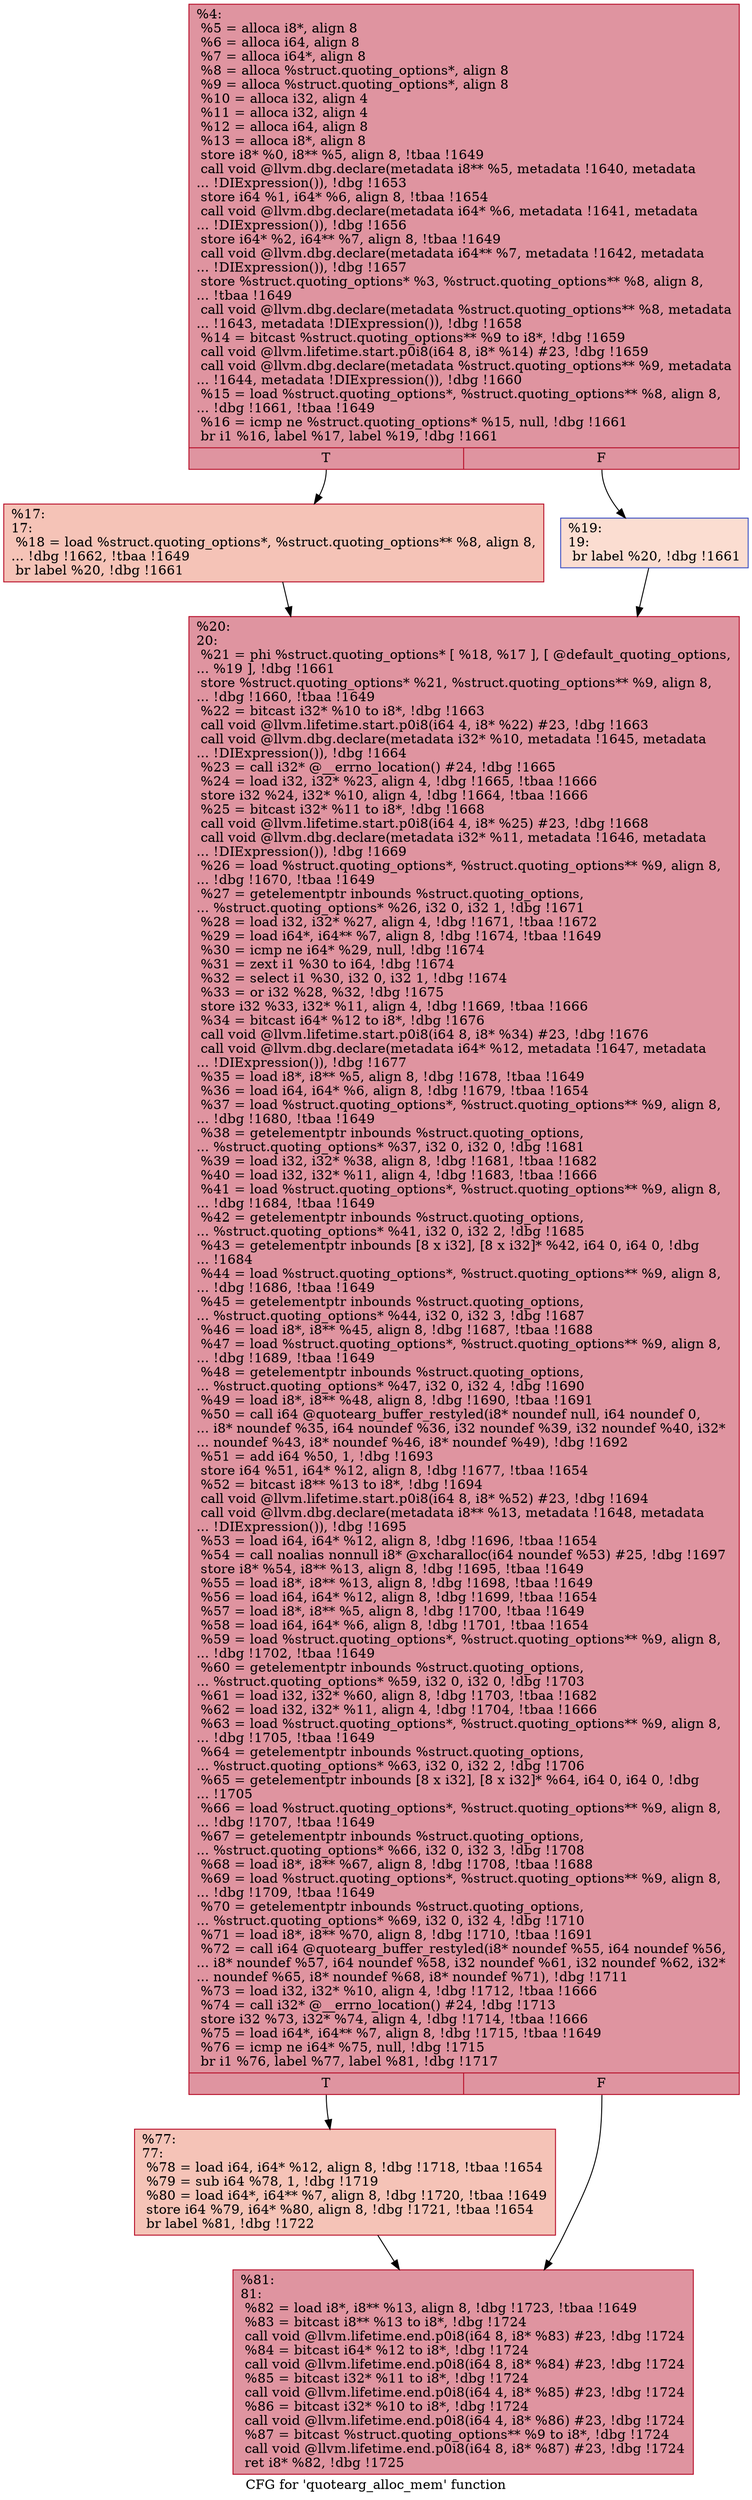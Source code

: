 digraph "CFG for 'quotearg_alloc_mem' function" {
	label="CFG for 'quotearg_alloc_mem' function";

	Node0x17e8510 [shape=record,color="#b70d28ff", style=filled, fillcolor="#b70d2870",label="{%4:\l  %5 = alloca i8*, align 8\l  %6 = alloca i64, align 8\l  %7 = alloca i64*, align 8\l  %8 = alloca %struct.quoting_options*, align 8\l  %9 = alloca %struct.quoting_options*, align 8\l  %10 = alloca i32, align 4\l  %11 = alloca i32, align 4\l  %12 = alloca i64, align 8\l  %13 = alloca i8*, align 8\l  store i8* %0, i8** %5, align 8, !tbaa !1649\l  call void @llvm.dbg.declare(metadata i8** %5, metadata !1640, metadata\l... !DIExpression()), !dbg !1653\l  store i64 %1, i64* %6, align 8, !tbaa !1654\l  call void @llvm.dbg.declare(metadata i64* %6, metadata !1641, metadata\l... !DIExpression()), !dbg !1656\l  store i64* %2, i64** %7, align 8, !tbaa !1649\l  call void @llvm.dbg.declare(metadata i64** %7, metadata !1642, metadata\l... !DIExpression()), !dbg !1657\l  store %struct.quoting_options* %3, %struct.quoting_options** %8, align 8,\l... !tbaa !1649\l  call void @llvm.dbg.declare(metadata %struct.quoting_options** %8, metadata\l... !1643, metadata !DIExpression()), !dbg !1658\l  %14 = bitcast %struct.quoting_options** %9 to i8*, !dbg !1659\l  call void @llvm.lifetime.start.p0i8(i64 8, i8* %14) #23, !dbg !1659\l  call void @llvm.dbg.declare(metadata %struct.quoting_options** %9, metadata\l... !1644, metadata !DIExpression()), !dbg !1660\l  %15 = load %struct.quoting_options*, %struct.quoting_options** %8, align 8,\l... !dbg !1661, !tbaa !1649\l  %16 = icmp ne %struct.quoting_options* %15, null, !dbg !1661\l  br i1 %16, label %17, label %19, !dbg !1661\l|{<s0>T|<s1>F}}"];
	Node0x17e8510:s0 -> Node0x181a2c0;
	Node0x17e8510:s1 -> Node0x181a310;
	Node0x181a2c0 [shape=record,color="#b70d28ff", style=filled, fillcolor="#e8765c70",label="{%17:\l17:                                               \l  %18 = load %struct.quoting_options*, %struct.quoting_options** %8, align 8,\l... !dbg !1662, !tbaa !1649\l  br label %20, !dbg !1661\l}"];
	Node0x181a2c0 -> Node0x181a360;
	Node0x181a310 [shape=record,color="#3d50c3ff", style=filled, fillcolor="#f7b39670",label="{%19:\l19:                                               \l  br label %20, !dbg !1661\l}"];
	Node0x181a310 -> Node0x181a360;
	Node0x181a360 [shape=record,color="#b70d28ff", style=filled, fillcolor="#b70d2870",label="{%20:\l20:                                               \l  %21 = phi %struct.quoting_options* [ %18, %17 ], [ @default_quoting_options,\l... %19 ], !dbg !1661\l  store %struct.quoting_options* %21, %struct.quoting_options** %9, align 8,\l... !dbg !1660, !tbaa !1649\l  %22 = bitcast i32* %10 to i8*, !dbg !1663\l  call void @llvm.lifetime.start.p0i8(i64 4, i8* %22) #23, !dbg !1663\l  call void @llvm.dbg.declare(metadata i32* %10, metadata !1645, metadata\l... !DIExpression()), !dbg !1664\l  %23 = call i32* @__errno_location() #24, !dbg !1665\l  %24 = load i32, i32* %23, align 4, !dbg !1665, !tbaa !1666\l  store i32 %24, i32* %10, align 4, !dbg !1664, !tbaa !1666\l  %25 = bitcast i32* %11 to i8*, !dbg !1668\l  call void @llvm.lifetime.start.p0i8(i64 4, i8* %25) #23, !dbg !1668\l  call void @llvm.dbg.declare(metadata i32* %11, metadata !1646, metadata\l... !DIExpression()), !dbg !1669\l  %26 = load %struct.quoting_options*, %struct.quoting_options** %9, align 8,\l... !dbg !1670, !tbaa !1649\l  %27 = getelementptr inbounds %struct.quoting_options,\l... %struct.quoting_options* %26, i32 0, i32 1, !dbg !1671\l  %28 = load i32, i32* %27, align 4, !dbg !1671, !tbaa !1672\l  %29 = load i64*, i64** %7, align 8, !dbg !1674, !tbaa !1649\l  %30 = icmp ne i64* %29, null, !dbg !1674\l  %31 = zext i1 %30 to i64, !dbg !1674\l  %32 = select i1 %30, i32 0, i32 1, !dbg !1674\l  %33 = or i32 %28, %32, !dbg !1675\l  store i32 %33, i32* %11, align 4, !dbg !1669, !tbaa !1666\l  %34 = bitcast i64* %12 to i8*, !dbg !1676\l  call void @llvm.lifetime.start.p0i8(i64 8, i8* %34) #23, !dbg !1676\l  call void @llvm.dbg.declare(metadata i64* %12, metadata !1647, metadata\l... !DIExpression()), !dbg !1677\l  %35 = load i8*, i8** %5, align 8, !dbg !1678, !tbaa !1649\l  %36 = load i64, i64* %6, align 8, !dbg !1679, !tbaa !1654\l  %37 = load %struct.quoting_options*, %struct.quoting_options** %9, align 8,\l... !dbg !1680, !tbaa !1649\l  %38 = getelementptr inbounds %struct.quoting_options,\l... %struct.quoting_options* %37, i32 0, i32 0, !dbg !1681\l  %39 = load i32, i32* %38, align 8, !dbg !1681, !tbaa !1682\l  %40 = load i32, i32* %11, align 4, !dbg !1683, !tbaa !1666\l  %41 = load %struct.quoting_options*, %struct.quoting_options** %9, align 8,\l... !dbg !1684, !tbaa !1649\l  %42 = getelementptr inbounds %struct.quoting_options,\l... %struct.quoting_options* %41, i32 0, i32 2, !dbg !1685\l  %43 = getelementptr inbounds [8 x i32], [8 x i32]* %42, i64 0, i64 0, !dbg\l... !1684\l  %44 = load %struct.quoting_options*, %struct.quoting_options** %9, align 8,\l... !dbg !1686, !tbaa !1649\l  %45 = getelementptr inbounds %struct.quoting_options,\l... %struct.quoting_options* %44, i32 0, i32 3, !dbg !1687\l  %46 = load i8*, i8** %45, align 8, !dbg !1687, !tbaa !1688\l  %47 = load %struct.quoting_options*, %struct.quoting_options** %9, align 8,\l... !dbg !1689, !tbaa !1649\l  %48 = getelementptr inbounds %struct.quoting_options,\l... %struct.quoting_options* %47, i32 0, i32 4, !dbg !1690\l  %49 = load i8*, i8** %48, align 8, !dbg !1690, !tbaa !1691\l  %50 = call i64 @quotearg_buffer_restyled(i8* noundef null, i64 noundef 0,\l... i8* noundef %35, i64 noundef %36, i32 noundef %39, i32 noundef %40, i32*\l... noundef %43, i8* noundef %46, i8* noundef %49), !dbg !1692\l  %51 = add i64 %50, 1, !dbg !1693\l  store i64 %51, i64* %12, align 8, !dbg !1677, !tbaa !1654\l  %52 = bitcast i8** %13 to i8*, !dbg !1694\l  call void @llvm.lifetime.start.p0i8(i64 8, i8* %52) #23, !dbg !1694\l  call void @llvm.dbg.declare(metadata i8** %13, metadata !1648, metadata\l... !DIExpression()), !dbg !1695\l  %53 = load i64, i64* %12, align 8, !dbg !1696, !tbaa !1654\l  %54 = call noalias nonnull i8* @xcharalloc(i64 noundef %53) #25, !dbg !1697\l  store i8* %54, i8** %13, align 8, !dbg !1695, !tbaa !1649\l  %55 = load i8*, i8** %13, align 8, !dbg !1698, !tbaa !1649\l  %56 = load i64, i64* %12, align 8, !dbg !1699, !tbaa !1654\l  %57 = load i8*, i8** %5, align 8, !dbg !1700, !tbaa !1649\l  %58 = load i64, i64* %6, align 8, !dbg !1701, !tbaa !1654\l  %59 = load %struct.quoting_options*, %struct.quoting_options** %9, align 8,\l... !dbg !1702, !tbaa !1649\l  %60 = getelementptr inbounds %struct.quoting_options,\l... %struct.quoting_options* %59, i32 0, i32 0, !dbg !1703\l  %61 = load i32, i32* %60, align 8, !dbg !1703, !tbaa !1682\l  %62 = load i32, i32* %11, align 4, !dbg !1704, !tbaa !1666\l  %63 = load %struct.quoting_options*, %struct.quoting_options** %9, align 8,\l... !dbg !1705, !tbaa !1649\l  %64 = getelementptr inbounds %struct.quoting_options,\l... %struct.quoting_options* %63, i32 0, i32 2, !dbg !1706\l  %65 = getelementptr inbounds [8 x i32], [8 x i32]* %64, i64 0, i64 0, !dbg\l... !1705\l  %66 = load %struct.quoting_options*, %struct.quoting_options** %9, align 8,\l... !dbg !1707, !tbaa !1649\l  %67 = getelementptr inbounds %struct.quoting_options,\l... %struct.quoting_options* %66, i32 0, i32 3, !dbg !1708\l  %68 = load i8*, i8** %67, align 8, !dbg !1708, !tbaa !1688\l  %69 = load %struct.quoting_options*, %struct.quoting_options** %9, align 8,\l... !dbg !1709, !tbaa !1649\l  %70 = getelementptr inbounds %struct.quoting_options,\l... %struct.quoting_options* %69, i32 0, i32 4, !dbg !1710\l  %71 = load i8*, i8** %70, align 8, !dbg !1710, !tbaa !1691\l  %72 = call i64 @quotearg_buffer_restyled(i8* noundef %55, i64 noundef %56,\l... i8* noundef %57, i64 noundef %58, i32 noundef %61, i32 noundef %62, i32*\l... noundef %65, i8* noundef %68, i8* noundef %71), !dbg !1711\l  %73 = load i32, i32* %10, align 4, !dbg !1712, !tbaa !1666\l  %74 = call i32* @__errno_location() #24, !dbg !1713\l  store i32 %73, i32* %74, align 4, !dbg !1714, !tbaa !1666\l  %75 = load i64*, i64** %7, align 8, !dbg !1715, !tbaa !1649\l  %76 = icmp ne i64* %75, null, !dbg !1715\l  br i1 %76, label %77, label %81, !dbg !1717\l|{<s0>T|<s1>F}}"];
	Node0x181a360:s0 -> Node0x181a3b0;
	Node0x181a360:s1 -> Node0x181a400;
	Node0x181a3b0 [shape=record,color="#b70d28ff", style=filled, fillcolor="#e8765c70",label="{%77:\l77:                                               \l  %78 = load i64, i64* %12, align 8, !dbg !1718, !tbaa !1654\l  %79 = sub i64 %78, 1, !dbg !1719\l  %80 = load i64*, i64** %7, align 8, !dbg !1720, !tbaa !1649\l  store i64 %79, i64* %80, align 8, !dbg !1721, !tbaa !1654\l  br label %81, !dbg !1722\l}"];
	Node0x181a3b0 -> Node0x181a400;
	Node0x181a400 [shape=record,color="#b70d28ff", style=filled, fillcolor="#b70d2870",label="{%81:\l81:                                               \l  %82 = load i8*, i8** %13, align 8, !dbg !1723, !tbaa !1649\l  %83 = bitcast i8** %13 to i8*, !dbg !1724\l  call void @llvm.lifetime.end.p0i8(i64 8, i8* %83) #23, !dbg !1724\l  %84 = bitcast i64* %12 to i8*, !dbg !1724\l  call void @llvm.lifetime.end.p0i8(i64 8, i8* %84) #23, !dbg !1724\l  %85 = bitcast i32* %11 to i8*, !dbg !1724\l  call void @llvm.lifetime.end.p0i8(i64 4, i8* %85) #23, !dbg !1724\l  %86 = bitcast i32* %10 to i8*, !dbg !1724\l  call void @llvm.lifetime.end.p0i8(i64 4, i8* %86) #23, !dbg !1724\l  %87 = bitcast %struct.quoting_options** %9 to i8*, !dbg !1724\l  call void @llvm.lifetime.end.p0i8(i64 8, i8* %87) #23, !dbg !1724\l  ret i8* %82, !dbg !1725\l}"];
}
